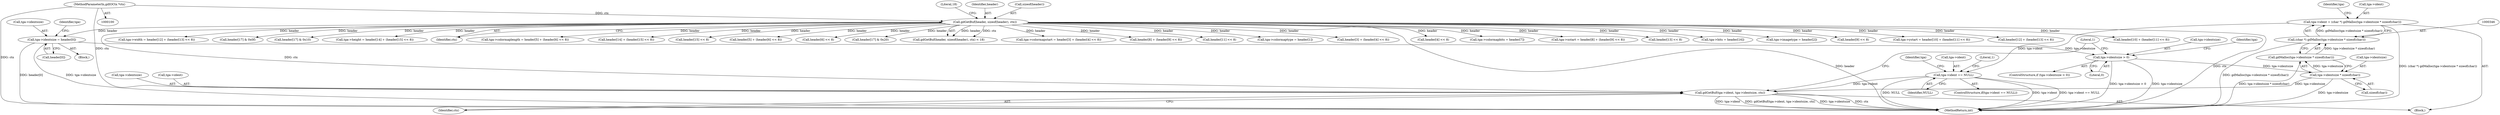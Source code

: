 digraph "0_libgd_10ef1dca63d62433fda13309b4a228782db823f7_0@integer" {
"1000341" [label="(Call,tga->ident = (char *) gdMalloc(tga->identsize * sizeof(char)))"];
"1000345" [label="(Call,(char *) gdMalloc(tga->identsize * sizeof(char)))"];
"1000347" [label="(Call,gdMalloc(tga->identsize * sizeof(char)))"];
"1000348" [label="(Call,tga->identsize * sizeof(char))"];
"1000335" [label="(Call,tga->identsize > 0)"];
"1000119" [label="(Call,tga->identsize = header[0])"];
"1000107" [label="(Call,gdGetBuf(header, sizeof(header), ctx))"];
"1000101" [label="(MethodParameterIn,gdIOCtx *ctx)"];
"1000355" [label="(Call,tga->ident == NULL)"];
"1000364" [label="(Call,gdGetBuf(tga->ident, tga->identsize, ctx))"];
"1000106" [label="(Call,gdGetBuf(header, sizeof(header), ctx) < 18)"];
"1000140" [label="(Call,tga->colormapstart = header[3] + (header[4] << 8))"];
"1000177" [label="(Call,header[8] + (header[9] << 8))"];
"1000343" [label="(Identifier,tga)"];
"1000345" [label="(Call,(char *) gdMalloc(tga->identsize * sizeof(char)))"];
"1000112" [label="(Literal,18)"];
"1000357" [label="(Identifier,tga)"];
"1000373" [label="(Literal,1)"];
"1000355" [label="(Call,tga->ident == NULL)"];
"1000194" [label="(Call,header[11] << 8)"];
"1000126" [label="(Call,tga->colormaptype = header[1])"];
"1000347" [label="(Call,gdMalloc(tga->identsize * sizeof(char)))"];
"1000101" [label="(MethodParameterIn,gdIOCtx *ctx)"];
"1000144" [label="(Call,header[3] + (header[4] << 8))"];
"1000111" [label="(Identifier,ctx)"];
"1000148" [label="(Call,header[4] << 8)"];
"1000166" [label="(Call,tga->colormapbits = header[7])"];
"1000363" [label="(Literal,1)"];
"1000173" [label="(Call,tga->xstart = header[8] + (header[9] << 8))"];
"1000336" [label="(Call,tga->identsize)"];
"1000207" [label="(Call,header[13] << 8)"];
"1000128" [label="(Identifier,tga)"];
"1000107" [label="(Call,gdGetBuf(header, sizeof(header), ctx))"];
"1000108" [label="(Identifier,header)"];
"1000365" [label="(Call,tga->ident)"];
"1000225" [label="(Call,tga->bits = header[16])"];
"1000133" [label="(Call,tga->imagetype = header[2])"];
"1000348" [label="(Call,tga->identsize * sizeof(char))"];
"1000364" [label="(Call,gdGetBuf(tga->ident, tga->identsize, ctx))"];
"1000354" [label="(ControlStructure,if(tga->ident == NULL))"];
"1000103" [label="(Block,)"];
"1000342" [label="(Call,tga->ident)"];
"1000335" [label="(Call,tga->identsize > 0)"];
"1000352" [label="(Call,sizeof(char))"];
"1000109" [label="(Call,sizeof(header))"];
"1000181" [label="(Call,header[9] << 8)"];
"1000186" [label="(Call,tga->ystart = header[10] + (header[11] << 8))"];
"1000203" [label="(Call,header[12] + (header[13] << 8))"];
"1000366" [label="(Identifier,tga)"];
"1000374" [label="(MethodReturn,int)"];
"1000190" [label="(Call,header[10] + (header[11] << 8))"];
"1000199" [label="(Call,tga->width = header[12] + (header[13] << 8))"];
"1000236" [label="(Call,header[17] & 0x0f)"];
"1000334" [label="(ControlStructure,if (tga->identsize > 0))"];
"1000339" [label="(Literal,0)"];
"1000246" [label="(Call,header[17] & 0x10)"];
"1000368" [label="(Call,tga->identsize)"];
"1000212" [label="(Call,tga->height = header[14] + (header[15] << 8))"];
"1000153" [label="(Call,tga->colormaplength = header[5] + (header[6] << 8))"];
"1000371" [label="(Identifier,ctx)"];
"1000340" [label="(Block,)"];
"1000341" [label="(Call,tga->ident = (char *) gdMalloc(tga->identsize * sizeof(char)))"];
"1000123" [label="(Call,header[0])"];
"1000216" [label="(Call,header[14] + (header[15] << 8))"];
"1000220" [label="(Call,header[15] << 8)"];
"1000157" [label="(Call,header[5] + (header[6] << 8))"];
"1000161" [label="(Call,header[6] << 8)"];
"1000359" [label="(Identifier,NULL)"];
"1000258" [label="(Call,header[17] & 0x20)"];
"1000356" [label="(Call,tga->ident)"];
"1000120" [label="(Call,tga->identsize)"];
"1000119" [label="(Call,tga->identsize = header[0])"];
"1000349" [label="(Call,tga->identsize)"];
"1000341" -> "1000340"  [label="AST: "];
"1000341" -> "1000345"  [label="CFG: "];
"1000342" -> "1000341"  [label="AST: "];
"1000345" -> "1000341"  [label="AST: "];
"1000357" -> "1000341"  [label="CFG: "];
"1000341" -> "1000374"  [label="DDG: (char *) gdMalloc(tga->identsize * sizeof(char))"];
"1000345" -> "1000341"  [label="DDG: gdMalloc(tga->identsize * sizeof(char))"];
"1000341" -> "1000355"  [label="DDG: tga->ident"];
"1000345" -> "1000347"  [label="CFG: "];
"1000346" -> "1000345"  [label="AST: "];
"1000347" -> "1000345"  [label="AST: "];
"1000345" -> "1000374"  [label="DDG: gdMalloc(tga->identsize * sizeof(char))"];
"1000347" -> "1000345"  [label="DDG: tga->identsize * sizeof(char)"];
"1000347" -> "1000348"  [label="CFG: "];
"1000348" -> "1000347"  [label="AST: "];
"1000347" -> "1000374"  [label="DDG: tga->identsize * sizeof(char)"];
"1000348" -> "1000347"  [label="DDG: tga->identsize"];
"1000348" -> "1000352"  [label="CFG: "];
"1000349" -> "1000348"  [label="AST: "];
"1000352" -> "1000348"  [label="AST: "];
"1000348" -> "1000374"  [label="DDG: tga->identsize"];
"1000335" -> "1000348"  [label="DDG: tga->identsize"];
"1000348" -> "1000364"  [label="DDG: tga->identsize"];
"1000335" -> "1000334"  [label="AST: "];
"1000335" -> "1000339"  [label="CFG: "];
"1000336" -> "1000335"  [label="AST: "];
"1000339" -> "1000335"  [label="AST: "];
"1000343" -> "1000335"  [label="CFG: "];
"1000373" -> "1000335"  [label="CFG: "];
"1000335" -> "1000374"  [label="DDG: tga->identsize"];
"1000335" -> "1000374"  [label="DDG: tga->identsize > 0"];
"1000119" -> "1000335"  [label="DDG: tga->identsize"];
"1000119" -> "1000103"  [label="AST: "];
"1000119" -> "1000123"  [label="CFG: "];
"1000120" -> "1000119"  [label="AST: "];
"1000123" -> "1000119"  [label="AST: "];
"1000128" -> "1000119"  [label="CFG: "];
"1000119" -> "1000374"  [label="DDG: header[0]"];
"1000119" -> "1000374"  [label="DDG: tga->identsize"];
"1000107" -> "1000119"  [label="DDG: header"];
"1000107" -> "1000106"  [label="AST: "];
"1000107" -> "1000111"  [label="CFG: "];
"1000108" -> "1000107"  [label="AST: "];
"1000109" -> "1000107"  [label="AST: "];
"1000111" -> "1000107"  [label="AST: "];
"1000112" -> "1000107"  [label="CFG: "];
"1000107" -> "1000374"  [label="DDG: header"];
"1000107" -> "1000374"  [label="DDG: ctx"];
"1000107" -> "1000106"  [label="DDG: header"];
"1000107" -> "1000106"  [label="DDG: ctx"];
"1000101" -> "1000107"  [label="DDG: ctx"];
"1000107" -> "1000126"  [label="DDG: header"];
"1000107" -> "1000133"  [label="DDG: header"];
"1000107" -> "1000140"  [label="DDG: header"];
"1000107" -> "1000144"  [label="DDG: header"];
"1000107" -> "1000148"  [label="DDG: header"];
"1000107" -> "1000153"  [label="DDG: header"];
"1000107" -> "1000157"  [label="DDG: header"];
"1000107" -> "1000161"  [label="DDG: header"];
"1000107" -> "1000166"  [label="DDG: header"];
"1000107" -> "1000173"  [label="DDG: header"];
"1000107" -> "1000177"  [label="DDG: header"];
"1000107" -> "1000181"  [label="DDG: header"];
"1000107" -> "1000186"  [label="DDG: header"];
"1000107" -> "1000190"  [label="DDG: header"];
"1000107" -> "1000194"  [label="DDG: header"];
"1000107" -> "1000199"  [label="DDG: header"];
"1000107" -> "1000203"  [label="DDG: header"];
"1000107" -> "1000207"  [label="DDG: header"];
"1000107" -> "1000212"  [label="DDG: header"];
"1000107" -> "1000216"  [label="DDG: header"];
"1000107" -> "1000220"  [label="DDG: header"];
"1000107" -> "1000225"  [label="DDG: header"];
"1000107" -> "1000236"  [label="DDG: header"];
"1000107" -> "1000246"  [label="DDG: header"];
"1000107" -> "1000258"  [label="DDG: header"];
"1000107" -> "1000364"  [label="DDG: ctx"];
"1000101" -> "1000100"  [label="AST: "];
"1000101" -> "1000374"  [label="DDG: ctx"];
"1000101" -> "1000364"  [label="DDG: ctx"];
"1000355" -> "1000354"  [label="AST: "];
"1000355" -> "1000359"  [label="CFG: "];
"1000356" -> "1000355"  [label="AST: "];
"1000359" -> "1000355"  [label="AST: "];
"1000363" -> "1000355"  [label="CFG: "];
"1000366" -> "1000355"  [label="CFG: "];
"1000355" -> "1000374"  [label="DDG: tga->ident"];
"1000355" -> "1000374"  [label="DDG: tga->ident == NULL"];
"1000355" -> "1000374"  [label="DDG: NULL"];
"1000355" -> "1000364"  [label="DDG: tga->ident"];
"1000364" -> "1000340"  [label="AST: "];
"1000364" -> "1000371"  [label="CFG: "];
"1000365" -> "1000364"  [label="AST: "];
"1000368" -> "1000364"  [label="AST: "];
"1000371" -> "1000364"  [label="AST: "];
"1000373" -> "1000364"  [label="CFG: "];
"1000364" -> "1000374"  [label="DDG: tga->ident"];
"1000364" -> "1000374"  [label="DDG: gdGetBuf(tga->ident, tga->identsize, ctx)"];
"1000364" -> "1000374"  [label="DDG: tga->identsize"];
"1000364" -> "1000374"  [label="DDG: ctx"];
}
